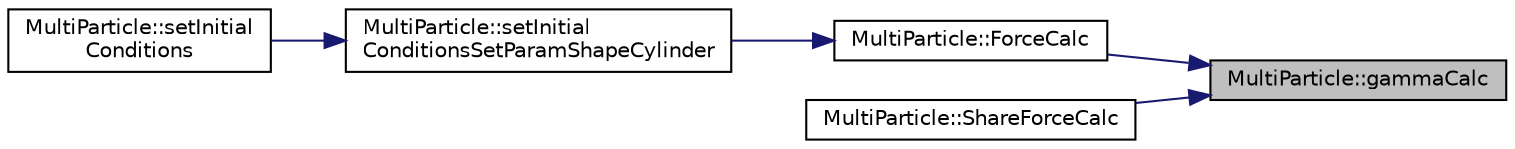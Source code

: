 digraph "MultiParticle::gammaCalc"
{
 // LATEX_PDF_SIZE
  edge [fontname="Helvetica",fontsize="10",labelfontname="Helvetica",labelfontsize="10"];
  node [fontname="Helvetica",fontsize="10",shape=record];
  rankdir="RL";
  Node1 [label="MultiParticle::gammaCalc",height=0.2,width=0.4,color="black", fillcolor="grey75", style="filled", fontcolor="black",tooltip="せん断ひずみ γ"];
  Node1 -> Node2 [dir="back",color="midnightblue",fontsize="10",style="solid"];
  Node2 [label="MultiParticle::ForceCalc",height=0.2,width=0.4,color="black", fillcolor="white", style="filled",URL="$classMultiParticle.html#a173d54a7d555cc1fa844a0b9f77f74c6",tooltip="Calclate force per particles. (各粒子での力とそれを求めるために必要な値を計算する)"];
  Node2 -> Node3 [dir="back",color="midnightblue",fontsize="10",style="solid"];
  Node3 [label="MultiParticle::setInitial\lConditionsSetParamShapeCylinder",height=0.2,width=0.4,color="black", fillcolor="white", style="filled",URL="$classMultiParticle.html#aa26eed38322c386a7989a674b6de54ee",tooltip="形状がCylinderの場合の初期値を指定する"];
  Node3 -> Node4 [dir="back",color="midnightblue",fontsize="10",style="solid"];
  Node4 [label="MultiParticle::setInitial\lConditions",height=0.2,width=0.4,color="black", fillcolor="white", style="filled",URL="$classMultiParticle.html#a43e7dad0dcd509e0e5914547c071a49f",tooltip="最初に書く粒子間のパラメータを求める"];
  Node1 -> Node5 [dir="back",color="midnightblue",fontsize="10",style="solid"];
  Node5 [label="MultiParticle::ShareForceCalc",height=0.2,width=0.4,color="black", fillcolor="white", style="filled",URL="$classMultiParticle.html#aaf2973cd22b6d163bdf7001d959a53e4",tooltip="ShareForceCalc"];
}

